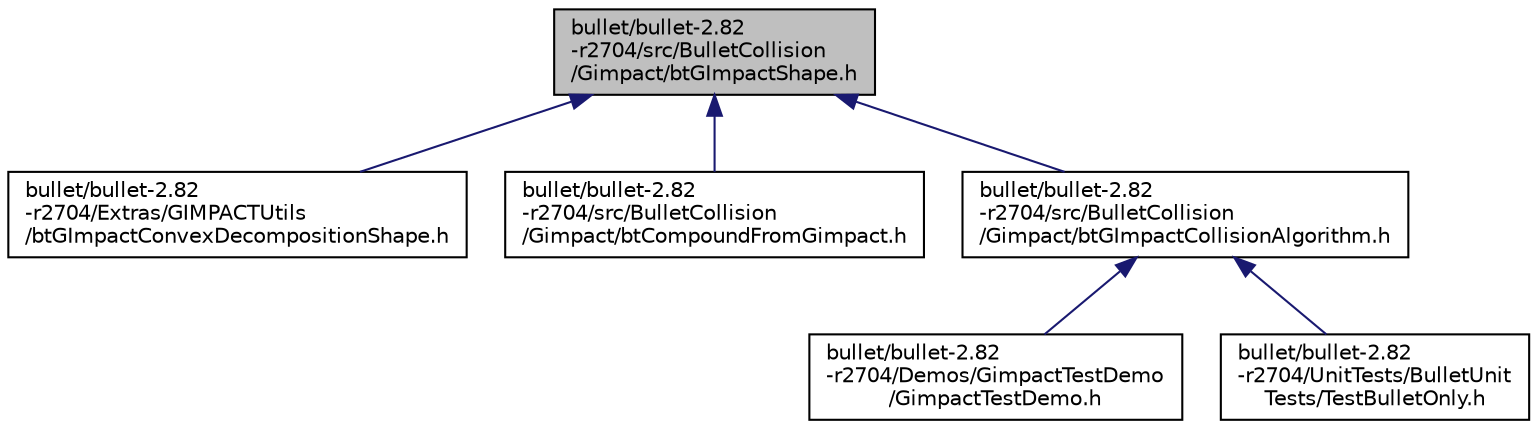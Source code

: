 digraph "bullet/bullet-2.82-r2704/src/BulletCollision/Gimpact/btGImpactShape.h"
{
  edge [fontname="Helvetica",fontsize="10",labelfontname="Helvetica",labelfontsize="10"];
  node [fontname="Helvetica",fontsize="10",shape=record];
  Node1 [label="bullet/bullet-2.82\l-r2704/src/BulletCollision\l/Gimpact/btGImpactShape.h",height=0.2,width=0.4,color="black", fillcolor="grey75", style="filled", fontcolor="black"];
  Node1 -> Node2 [dir="back",color="midnightblue",fontsize="10",style="solid",fontname="Helvetica"];
  Node2 [label="bullet/bullet-2.82\l-r2704/Extras/GIMPACTUtils\l/btGImpactConvexDecompositionShape.h",height=0.2,width=0.4,color="black", fillcolor="white", style="filled",URL="$bt_g_impact_convex_decomposition_shape_8h.html"];
  Node1 -> Node3 [dir="back",color="midnightblue",fontsize="10",style="solid",fontname="Helvetica"];
  Node3 [label="bullet/bullet-2.82\l-r2704/src/BulletCollision\l/Gimpact/btCompoundFromGimpact.h",height=0.2,width=0.4,color="black", fillcolor="white", style="filled",URL="$bt_compound_from_gimpact_8h_source.html"];
  Node1 -> Node4 [dir="back",color="midnightblue",fontsize="10",style="solid",fontname="Helvetica"];
  Node4 [label="bullet/bullet-2.82\l-r2704/src/BulletCollision\l/Gimpact/btGImpactCollisionAlgorithm.h",height=0.2,width=0.4,color="black", fillcolor="white", style="filled",URL="$bt_g_impact_collision_algorithm_8h_source.html"];
  Node4 -> Node5 [dir="back",color="midnightblue",fontsize="10",style="solid",fontname="Helvetica"];
  Node5 [label="bullet/bullet-2.82\l-r2704/Demos/GimpactTestDemo\l/GimpactTestDemo.h",height=0.2,width=0.4,color="black", fillcolor="white", style="filled",URL="$_gimpact_test_demo_8h_source.html"];
  Node4 -> Node6 [dir="back",color="midnightblue",fontsize="10",style="solid",fontname="Helvetica"];
  Node6 [label="bullet/bullet-2.82\l-r2704/UnitTests/BulletUnit\lTests/TestBulletOnly.h",height=0.2,width=0.4,color="black", fillcolor="white", style="filled",URL="$_test_bullet_only_8h_source.html"];
}
